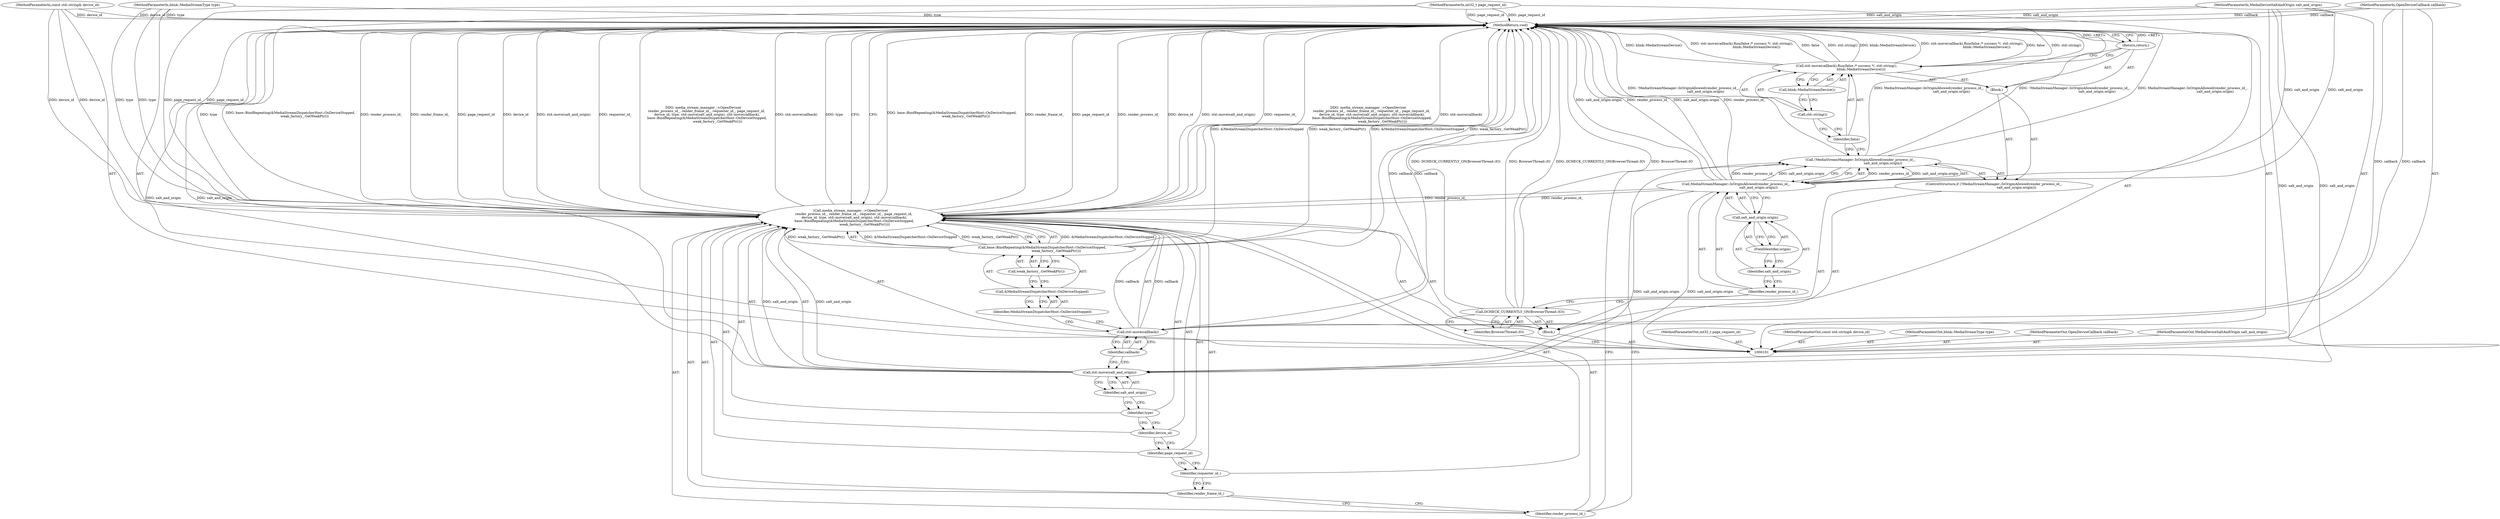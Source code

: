 digraph "0_Chrome_cfb022640b5eec337b06f88a485487dc92ca1ac1" {
"1000138" [label="(MethodReturn,void)"];
"1000119" [label="(Identifier,false)"];
"1000118" [label="(Call,std::move(callback).Run(false /* success */, std::string(),\n                            blink::MediaStreamDevice()))"];
"1000120" [label="(Call,std::string())"];
"1000121" [label="(Call,blink::MediaStreamDevice())"];
"1000122" [label="(Return,return;)"];
"1000123" [label="(Call,media_stream_manager_->OpenDevice(\n      render_process_id_, render_frame_id_, requester_id_, page_request_id,\n       device_id, type, std::move(salt_and_origin), std::move(callback),\n       base::BindRepeating(&MediaStreamDispatcherHost::OnDeviceStopped,\n                           weak_factory_.GetWeakPtr())))"];
"1000125" [label="(Identifier,render_frame_id_)"];
"1000126" [label="(Identifier,requester_id_)"];
"1000127" [label="(Identifier,page_request_id)"];
"1000124" [label="(Identifier,render_process_id_)"];
"1000129" [label="(Identifier,type)"];
"1000130" [label="(Call,std::move(salt_and_origin))"];
"1000131" [label="(Identifier,salt_and_origin)"];
"1000132" [label="(Call,std::move(callback))"];
"1000133" [label="(Identifier,callback)"];
"1000128" [label="(Identifier,device_id)"];
"1000135" [label="(Call,&MediaStreamDispatcherHost::OnDeviceStopped)"];
"1000136" [label="(Identifier,MediaStreamDispatcherHost::OnDeviceStopped)"];
"1000134" [label="(Call,base::BindRepeating(&MediaStreamDispatcherHost::OnDeviceStopped,\n                           weak_factory_.GetWeakPtr()))"];
"1000137" [label="(Call,weak_factory_.GetWeakPtr())"];
"1000102" [label="(MethodParameterIn,int32_t page_request_id)"];
"1000205" [label="(MethodParameterOut,int32_t page_request_id)"];
"1000103" [label="(MethodParameterIn,const std::string& device_id)"];
"1000206" [label="(MethodParameterOut,const std::string& device_id)"];
"1000104" [label="(MethodParameterIn,blink::MediaStreamType type)"];
"1000207" [label="(MethodParameterOut,blink::MediaStreamType type)"];
"1000105" [label="(MethodParameterIn,OpenDeviceCallback callback)"];
"1000208" [label="(MethodParameterOut,OpenDeviceCallback callback)"];
"1000106" [label="(MethodParameterIn,MediaDeviceSaltAndOrigin salt_and_origin)"];
"1000209" [label="(MethodParameterOut,MediaDeviceSaltAndOrigin salt_and_origin)"];
"1000107" [label="(Block,)"];
"1000108" [label="(Call,DCHECK_CURRENTLY_ON(BrowserThread::IO))"];
"1000109" [label="(Identifier,BrowserThread::IO)"];
"1000110" [label="(ControlStructure,if (!MediaStreamManager::IsOriginAllowed(render_process_id_,\n                                           salt_and_origin.origin)))"];
"1000113" [label="(Identifier,render_process_id_)"];
"1000111" [label="(Call,!MediaStreamManager::IsOriginAllowed(render_process_id_,\n                                           salt_and_origin.origin))"];
"1000112" [label="(Call,MediaStreamManager::IsOriginAllowed(render_process_id_,\n                                           salt_and_origin.origin))"];
"1000114" [label="(Call,salt_and_origin.origin)"];
"1000115" [label="(Identifier,salt_and_origin)"];
"1000116" [label="(FieldIdentifier,origin)"];
"1000117" [label="(Block,)"];
"1000138" -> "1000101"  [label="AST: "];
"1000138" -> "1000122"  [label="CFG: "];
"1000138" -> "1000123"  [label="CFG: "];
"1000122" -> "1000138"  [label="DDG: <RET>"];
"1000123" -> "1000138"  [label="DDG: render_frame_id_"];
"1000123" -> "1000138"  [label="DDG: page_request_id"];
"1000123" -> "1000138"  [label="DDG: device_id"];
"1000123" -> "1000138"  [label="DDG: std::move(salt_and_origin)"];
"1000123" -> "1000138"  [label="DDG: requester_id_"];
"1000123" -> "1000138"  [label="DDG: media_stream_manager_->OpenDevice(\n      render_process_id_, render_frame_id_, requester_id_, page_request_id,\n       device_id, type, std::move(salt_and_origin), std::move(callback),\n       base::BindRepeating(&MediaStreamDispatcherHost::OnDeviceStopped,\n                           weak_factory_.GetWeakPtr()))"];
"1000123" -> "1000138"  [label="DDG: std::move(callback)"];
"1000123" -> "1000138"  [label="DDG: type"];
"1000123" -> "1000138"  [label="DDG: base::BindRepeating(&MediaStreamDispatcherHost::OnDeviceStopped,\n                           weak_factory_.GetWeakPtr())"];
"1000123" -> "1000138"  [label="DDG: render_process_id_"];
"1000108" -> "1000138"  [label="DDG: DCHECK_CURRENTLY_ON(BrowserThread::IO)"];
"1000108" -> "1000138"  [label="DDG: BrowserThread::IO"];
"1000104" -> "1000138"  [label="DDG: type"];
"1000105" -> "1000138"  [label="DDG: callback"];
"1000112" -> "1000138"  [label="DDG: salt_and_origin.origin"];
"1000112" -> "1000138"  [label="DDG: render_process_id_"];
"1000118" -> "1000138"  [label="DDG: blink::MediaStreamDevice()"];
"1000118" -> "1000138"  [label="DDG: std::move(callback).Run(false /* success */, std::string(),\n                            blink::MediaStreamDevice())"];
"1000118" -> "1000138"  [label="DDG: false"];
"1000118" -> "1000138"  [label="DDG: std::string()"];
"1000111" -> "1000138"  [label="DDG: !MediaStreamManager::IsOriginAllowed(render_process_id_,\n                                           salt_and_origin.origin)"];
"1000111" -> "1000138"  [label="DDG: MediaStreamManager::IsOriginAllowed(render_process_id_,\n                                           salt_and_origin.origin)"];
"1000103" -> "1000138"  [label="DDG: device_id"];
"1000132" -> "1000138"  [label="DDG: callback"];
"1000102" -> "1000138"  [label="DDG: page_request_id"];
"1000134" -> "1000138"  [label="DDG: &MediaStreamDispatcherHost::OnDeviceStopped"];
"1000134" -> "1000138"  [label="DDG: weak_factory_.GetWeakPtr()"];
"1000106" -> "1000138"  [label="DDG: salt_and_origin"];
"1000130" -> "1000138"  [label="DDG: salt_and_origin"];
"1000119" -> "1000118"  [label="AST: "];
"1000119" -> "1000111"  [label="CFG: "];
"1000120" -> "1000119"  [label="CFG: "];
"1000118" -> "1000117"  [label="AST: "];
"1000118" -> "1000121"  [label="CFG: "];
"1000119" -> "1000118"  [label="AST: "];
"1000120" -> "1000118"  [label="AST: "];
"1000121" -> "1000118"  [label="AST: "];
"1000122" -> "1000118"  [label="CFG: "];
"1000118" -> "1000138"  [label="DDG: blink::MediaStreamDevice()"];
"1000118" -> "1000138"  [label="DDG: std::move(callback).Run(false /* success */, std::string(),\n                            blink::MediaStreamDevice())"];
"1000118" -> "1000138"  [label="DDG: false"];
"1000118" -> "1000138"  [label="DDG: std::string()"];
"1000120" -> "1000118"  [label="AST: "];
"1000120" -> "1000119"  [label="CFG: "];
"1000121" -> "1000120"  [label="CFG: "];
"1000121" -> "1000118"  [label="AST: "];
"1000121" -> "1000120"  [label="CFG: "];
"1000118" -> "1000121"  [label="CFG: "];
"1000122" -> "1000117"  [label="AST: "];
"1000122" -> "1000118"  [label="CFG: "];
"1000138" -> "1000122"  [label="CFG: "];
"1000122" -> "1000138"  [label="DDG: <RET>"];
"1000123" -> "1000107"  [label="AST: "];
"1000123" -> "1000134"  [label="CFG: "];
"1000124" -> "1000123"  [label="AST: "];
"1000125" -> "1000123"  [label="AST: "];
"1000126" -> "1000123"  [label="AST: "];
"1000127" -> "1000123"  [label="AST: "];
"1000128" -> "1000123"  [label="AST: "];
"1000129" -> "1000123"  [label="AST: "];
"1000130" -> "1000123"  [label="AST: "];
"1000132" -> "1000123"  [label="AST: "];
"1000134" -> "1000123"  [label="AST: "];
"1000138" -> "1000123"  [label="CFG: "];
"1000123" -> "1000138"  [label="DDG: render_frame_id_"];
"1000123" -> "1000138"  [label="DDG: page_request_id"];
"1000123" -> "1000138"  [label="DDG: device_id"];
"1000123" -> "1000138"  [label="DDG: std::move(salt_and_origin)"];
"1000123" -> "1000138"  [label="DDG: requester_id_"];
"1000123" -> "1000138"  [label="DDG: media_stream_manager_->OpenDevice(\n      render_process_id_, render_frame_id_, requester_id_, page_request_id,\n       device_id, type, std::move(salt_and_origin), std::move(callback),\n       base::BindRepeating(&MediaStreamDispatcherHost::OnDeviceStopped,\n                           weak_factory_.GetWeakPtr()))"];
"1000123" -> "1000138"  [label="DDG: std::move(callback)"];
"1000123" -> "1000138"  [label="DDG: type"];
"1000123" -> "1000138"  [label="DDG: base::BindRepeating(&MediaStreamDispatcherHost::OnDeviceStopped,\n                           weak_factory_.GetWeakPtr())"];
"1000123" -> "1000138"  [label="DDG: render_process_id_"];
"1000112" -> "1000123"  [label="DDG: render_process_id_"];
"1000102" -> "1000123"  [label="DDG: page_request_id"];
"1000103" -> "1000123"  [label="DDG: device_id"];
"1000104" -> "1000123"  [label="DDG: type"];
"1000130" -> "1000123"  [label="DDG: salt_and_origin"];
"1000132" -> "1000123"  [label="DDG: callback"];
"1000134" -> "1000123"  [label="DDG: &MediaStreamDispatcherHost::OnDeviceStopped"];
"1000134" -> "1000123"  [label="DDG: weak_factory_.GetWeakPtr()"];
"1000125" -> "1000123"  [label="AST: "];
"1000125" -> "1000124"  [label="CFG: "];
"1000126" -> "1000125"  [label="CFG: "];
"1000126" -> "1000123"  [label="AST: "];
"1000126" -> "1000125"  [label="CFG: "];
"1000127" -> "1000126"  [label="CFG: "];
"1000127" -> "1000123"  [label="AST: "];
"1000127" -> "1000126"  [label="CFG: "];
"1000128" -> "1000127"  [label="CFG: "];
"1000124" -> "1000123"  [label="AST: "];
"1000124" -> "1000111"  [label="CFG: "];
"1000125" -> "1000124"  [label="CFG: "];
"1000129" -> "1000123"  [label="AST: "];
"1000129" -> "1000128"  [label="CFG: "];
"1000131" -> "1000129"  [label="CFG: "];
"1000130" -> "1000123"  [label="AST: "];
"1000130" -> "1000131"  [label="CFG: "];
"1000131" -> "1000130"  [label="AST: "];
"1000133" -> "1000130"  [label="CFG: "];
"1000130" -> "1000138"  [label="DDG: salt_and_origin"];
"1000130" -> "1000123"  [label="DDG: salt_and_origin"];
"1000112" -> "1000130"  [label="DDG: salt_and_origin.origin"];
"1000106" -> "1000130"  [label="DDG: salt_and_origin"];
"1000131" -> "1000130"  [label="AST: "];
"1000131" -> "1000129"  [label="CFG: "];
"1000130" -> "1000131"  [label="CFG: "];
"1000132" -> "1000123"  [label="AST: "];
"1000132" -> "1000133"  [label="CFG: "];
"1000133" -> "1000132"  [label="AST: "];
"1000136" -> "1000132"  [label="CFG: "];
"1000132" -> "1000138"  [label="DDG: callback"];
"1000132" -> "1000123"  [label="DDG: callback"];
"1000105" -> "1000132"  [label="DDG: callback"];
"1000133" -> "1000132"  [label="AST: "];
"1000133" -> "1000130"  [label="CFG: "];
"1000132" -> "1000133"  [label="CFG: "];
"1000128" -> "1000123"  [label="AST: "];
"1000128" -> "1000127"  [label="CFG: "];
"1000129" -> "1000128"  [label="CFG: "];
"1000135" -> "1000134"  [label="AST: "];
"1000135" -> "1000136"  [label="CFG: "];
"1000136" -> "1000135"  [label="AST: "];
"1000137" -> "1000135"  [label="CFG: "];
"1000136" -> "1000135"  [label="AST: "];
"1000136" -> "1000132"  [label="CFG: "];
"1000135" -> "1000136"  [label="CFG: "];
"1000134" -> "1000123"  [label="AST: "];
"1000134" -> "1000137"  [label="CFG: "];
"1000135" -> "1000134"  [label="AST: "];
"1000137" -> "1000134"  [label="AST: "];
"1000123" -> "1000134"  [label="CFG: "];
"1000134" -> "1000138"  [label="DDG: &MediaStreamDispatcherHost::OnDeviceStopped"];
"1000134" -> "1000138"  [label="DDG: weak_factory_.GetWeakPtr()"];
"1000134" -> "1000123"  [label="DDG: &MediaStreamDispatcherHost::OnDeviceStopped"];
"1000134" -> "1000123"  [label="DDG: weak_factory_.GetWeakPtr()"];
"1000137" -> "1000134"  [label="AST: "];
"1000137" -> "1000135"  [label="CFG: "];
"1000134" -> "1000137"  [label="CFG: "];
"1000102" -> "1000101"  [label="AST: "];
"1000102" -> "1000138"  [label="DDG: page_request_id"];
"1000102" -> "1000123"  [label="DDG: page_request_id"];
"1000205" -> "1000101"  [label="AST: "];
"1000103" -> "1000101"  [label="AST: "];
"1000103" -> "1000138"  [label="DDG: device_id"];
"1000103" -> "1000123"  [label="DDG: device_id"];
"1000206" -> "1000101"  [label="AST: "];
"1000104" -> "1000101"  [label="AST: "];
"1000104" -> "1000138"  [label="DDG: type"];
"1000104" -> "1000123"  [label="DDG: type"];
"1000207" -> "1000101"  [label="AST: "];
"1000105" -> "1000101"  [label="AST: "];
"1000105" -> "1000138"  [label="DDG: callback"];
"1000105" -> "1000132"  [label="DDG: callback"];
"1000208" -> "1000101"  [label="AST: "];
"1000106" -> "1000101"  [label="AST: "];
"1000106" -> "1000138"  [label="DDG: salt_and_origin"];
"1000106" -> "1000112"  [label="DDG: salt_and_origin"];
"1000106" -> "1000130"  [label="DDG: salt_and_origin"];
"1000209" -> "1000101"  [label="AST: "];
"1000107" -> "1000101"  [label="AST: "];
"1000108" -> "1000107"  [label="AST: "];
"1000110" -> "1000107"  [label="AST: "];
"1000123" -> "1000107"  [label="AST: "];
"1000108" -> "1000107"  [label="AST: "];
"1000108" -> "1000109"  [label="CFG: "];
"1000109" -> "1000108"  [label="AST: "];
"1000113" -> "1000108"  [label="CFG: "];
"1000108" -> "1000138"  [label="DDG: DCHECK_CURRENTLY_ON(BrowserThread::IO)"];
"1000108" -> "1000138"  [label="DDG: BrowserThread::IO"];
"1000109" -> "1000108"  [label="AST: "];
"1000109" -> "1000101"  [label="CFG: "];
"1000108" -> "1000109"  [label="CFG: "];
"1000110" -> "1000107"  [label="AST: "];
"1000111" -> "1000110"  [label="AST: "];
"1000117" -> "1000110"  [label="AST: "];
"1000113" -> "1000112"  [label="AST: "];
"1000113" -> "1000108"  [label="CFG: "];
"1000115" -> "1000113"  [label="CFG: "];
"1000111" -> "1000110"  [label="AST: "];
"1000111" -> "1000112"  [label="CFG: "];
"1000112" -> "1000111"  [label="AST: "];
"1000119" -> "1000111"  [label="CFG: "];
"1000124" -> "1000111"  [label="CFG: "];
"1000111" -> "1000138"  [label="DDG: !MediaStreamManager::IsOriginAllowed(render_process_id_,\n                                           salt_and_origin.origin)"];
"1000111" -> "1000138"  [label="DDG: MediaStreamManager::IsOriginAllowed(render_process_id_,\n                                           salt_and_origin.origin)"];
"1000112" -> "1000111"  [label="DDG: render_process_id_"];
"1000112" -> "1000111"  [label="DDG: salt_and_origin.origin"];
"1000112" -> "1000111"  [label="AST: "];
"1000112" -> "1000114"  [label="CFG: "];
"1000113" -> "1000112"  [label="AST: "];
"1000114" -> "1000112"  [label="AST: "];
"1000111" -> "1000112"  [label="CFG: "];
"1000112" -> "1000138"  [label="DDG: salt_and_origin.origin"];
"1000112" -> "1000138"  [label="DDG: render_process_id_"];
"1000112" -> "1000111"  [label="DDG: render_process_id_"];
"1000112" -> "1000111"  [label="DDG: salt_and_origin.origin"];
"1000106" -> "1000112"  [label="DDG: salt_and_origin"];
"1000112" -> "1000123"  [label="DDG: render_process_id_"];
"1000112" -> "1000130"  [label="DDG: salt_and_origin.origin"];
"1000114" -> "1000112"  [label="AST: "];
"1000114" -> "1000116"  [label="CFG: "];
"1000115" -> "1000114"  [label="AST: "];
"1000116" -> "1000114"  [label="AST: "];
"1000112" -> "1000114"  [label="CFG: "];
"1000115" -> "1000114"  [label="AST: "];
"1000115" -> "1000113"  [label="CFG: "];
"1000116" -> "1000115"  [label="CFG: "];
"1000116" -> "1000114"  [label="AST: "];
"1000116" -> "1000115"  [label="CFG: "];
"1000114" -> "1000116"  [label="CFG: "];
"1000117" -> "1000110"  [label="AST: "];
"1000118" -> "1000117"  [label="AST: "];
"1000122" -> "1000117"  [label="AST: "];
}
